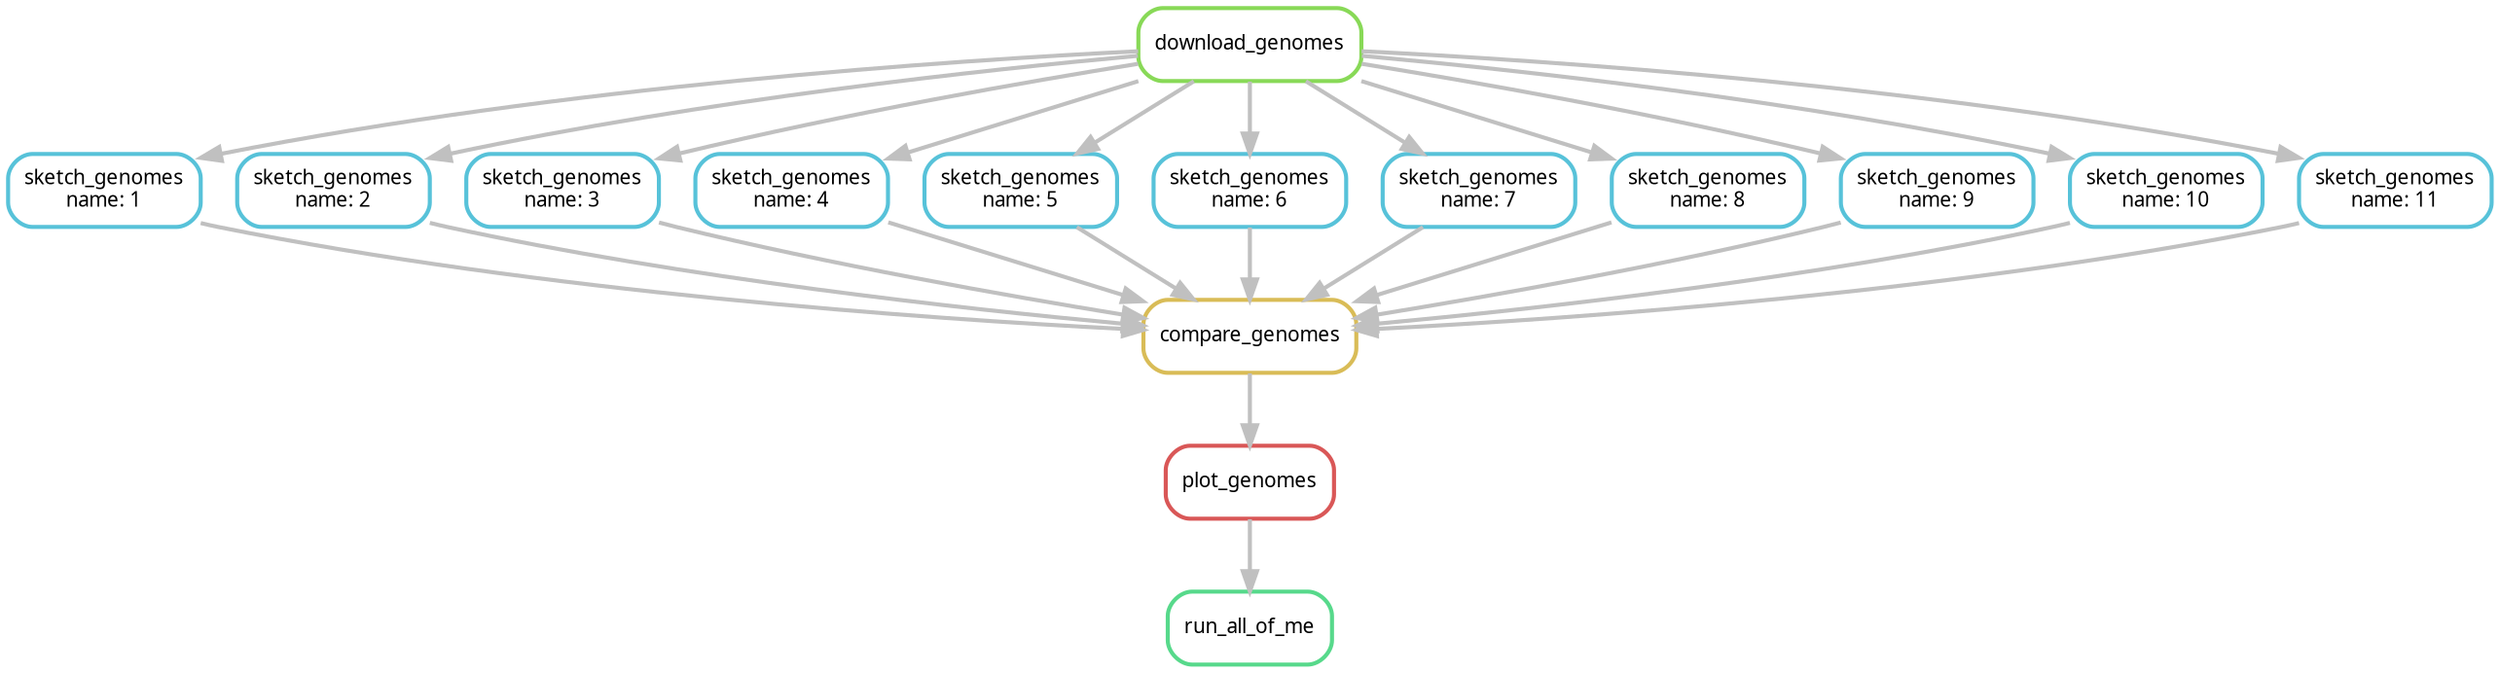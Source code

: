 digraph snakemake_dag {
    graph[bgcolor=white, margin=0];
    node[shape=box, style=rounded, fontname=sans,                 fontsize=10, penwidth=2];
    edge[penwidth=2, color=grey];
	0[label = "run_all_of_me", color = "0.40 0.6 0.85", style="rounded"];
	1[label = "plot_genomes", color = "0.00 0.6 0.85", style="rounded"];
	2[label = "compare_genomes", color = "0.13 0.6 0.85", style="rounded"];
	3[label = "sketch_genomes\nname: 1", color = "0.53 0.6 0.85", style="rounded"];
	4[label = "download_genomes", color = "0.27 0.6 0.85", style="rounded"];
	5[label = "sketch_genomes\nname: 2", color = "0.53 0.6 0.85", style="rounded"];
	6[label = "sketch_genomes\nname: 3", color = "0.53 0.6 0.85", style="rounded"];
	7[label = "sketch_genomes\nname: 4", color = "0.53 0.6 0.85", style="rounded"];
	8[label = "sketch_genomes\nname: 5", color = "0.53 0.6 0.85", style="rounded"];
	9[label = "sketch_genomes\nname: 6", color = "0.53 0.6 0.85", style="rounded"];
	10[label = "sketch_genomes\nname: 7", color = "0.53 0.6 0.85", style="rounded"];
	11[label = "sketch_genomes\nname: 8", color = "0.53 0.6 0.85", style="rounded"];
	12[label = "sketch_genomes\nname: 9", color = "0.53 0.6 0.85", style="rounded"];
	13[label = "sketch_genomes\nname: 10", color = "0.53 0.6 0.85", style="rounded"];
	14[label = "sketch_genomes\nname: 11", color = "0.53 0.6 0.85", style="rounded"];
	1 -> 0
	2 -> 1
	3 -> 2
	5 -> 2
	6 -> 2
	7 -> 2
	8 -> 2
	9 -> 2
	10 -> 2
	11 -> 2
	12 -> 2
	13 -> 2
	14 -> 2
	4 -> 3
	4 -> 5
	4 -> 6
	4 -> 7
	4 -> 8
	4 -> 9
	4 -> 10
	4 -> 11
	4 -> 12
	4 -> 13
	4 -> 14
}            
